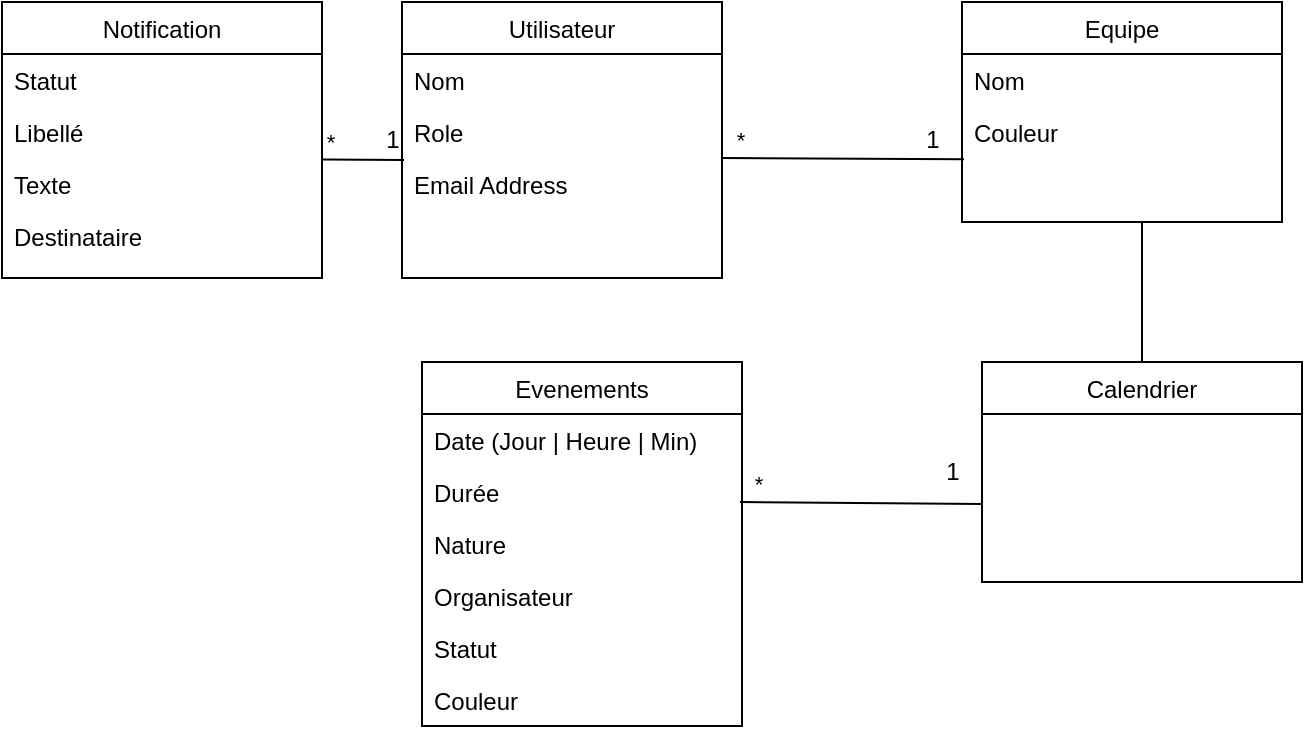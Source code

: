 <mxfile version="22.1.7" type="github">
  <diagram id="C5RBs43oDa-KdzZeNtuy" name="Page-1">
    <mxGraphModel dx="526" dy="331" grid="1" gridSize="10" guides="1" tooltips="1" connect="1" arrows="1" fold="1" page="1" pageScale="1" pageWidth="827" pageHeight="1169" math="0" shadow="0">
      <root>
        <mxCell id="WIyWlLk6GJQsqaUBKTNV-0" />
        <mxCell id="WIyWlLk6GJQsqaUBKTNV-1" parent="WIyWlLk6GJQsqaUBKTNV-0" />
        <mxCell id="zkfFHV4jXpPFQw0GAbJ--0" value="Utilisateur" style="swimlane;fontStyle=0;align=center;verticalAlign=top;childLayout=stackLayout;horizontal=1;startSize=26;horizontalStack=0;resizeParent=1;resizeLast=0;collapsible=1;marginBottom=0;rounded=0;shadow=0;strokeWidth=1;" parent="WIyWlLk6GJQsqaUBKTNV-1" vertex="1">
          <mxGeometry x="220" y="120" width="160" height="138" as="geometry">
            <mxRectangle x="220" y="120" width="160" height="26" as="alternateBounds" />
          </mxGeometry>
        </mxCell>
        <mxCell id="zkfFHV4jXpPFQw0GAbJ--1" value="Nom" style="text;align=left;verticalAlign=top;spacingLeft=4;spacingRight=4;overflow=hidden;rotatable=0;points=[[0,0.5],[1,0.5]];portConstraint=eastwest;" parent="zkfFHV4jXpPFQw0GAbJ--0" vertex="1">
          <mxGeometry y="26" width="160" height="26" as="geometry" />
        </mxCell>
        <mxCell id="zkfFHV4jXpPFQw0GAbJ--2" value="Role" style="text;align=left;verticalAlign=top;spacingLeft=4;spacingRight=4;overflow=hidden;rotatable=0;points=[[0,0.5],[1,0.5]];portConstraint=eastwest;rounded=0;shadow=0;html=0;" parent="zkfFHV4jXpPFQw0GAbJ--0" vertex="1">
          <mxGeometry y="52" width="160" height="26" as="geometry" />
        </mxCell>
        <mxCell id="zkfFHV4jXpPFQw0GAbJ--3" value="Email Address" style="text;align=left;verticalAlign=top;spacingLeft=4;spacingRight=4;overflow=hidden;rotatable=0;points=[[0,0.5],[1,0.5]];portConstraint=eastwest;rounded=0;shadow=0;html=0;" parent="zkfFHV4jXpPFQw0GAbJ--0" vertex="1">
          <mxGeometry y="78" width="160" height="26" as="geometry" />
        </mxCell>
        <mxCell id="zkfFHV4jXpPFQw0GAbJ--17" value="Equipe" style="swimlane;fontStyle=0;align=center;verticalAlign=top;childLayout=stackLayout;horizontal=1;startSize=26;horizontalStack=0;resizeParent=1;resizeLast=0;collapsible=1;marginBottom=0;rounded=0;shadow=0;strokeWidth=1;" parent="WIyWlLk6GJQsqaUBKTNV-1" vertex="1">
          <mxGeometry x="500" y="120" width="160" height="110" as="geometry">
            <mxRectangle x="550" y="140" width="160" height="26" as="alternateBounds" />
          </mxGeometry>
        </mxCell>
        <mxCell id="zkfFHV4jXpPFQw0GAbJ--18" value="Nom" style="text;align=left;verticalAlign=top;spacingLeft=4;spacingRight=4;overflow=hidden;rotatable=0;points=[[0,0.5],[1,0.5]];portConstraint=eastwest;" parent="zkfFHV4jXpPFQw0GAbJ--17" vertex="1">
          <mxGeometry y="26" width="160" height="26" as="geometry" />
        </mxCell>
        <mxCell id="zkfFHV4jXpPFQw0GAbJ--19" value="Couleur" style="text;align=left;verticalAlign=top;spacingLeft=4;spacingRight=4;overflow=hidden;rotatable=0;points=[[0,0.5],[1,0.5]];portConstraint=eastwest;rounded=0;shadow=0;html=0;" parent="zkfFHV4jXpPFQw0GAbJ--17" vertex="1">
          <mxGeometry y="52" width="160" height="26" as="geometry" />
        </mxCell>
        <mxCell id="dNTuBmnYAxBJfeJj60fb-1" value="" style="endArrow=none;html=1;rounded=0;entryX=0.006;entryY=1.024;entryDx=0;entryDy=0;entryPerimeter=0;" edge="1" parent="WIyWlLk6GJQsqaUBKTNV-1" target="zkfFHV4jXpPFQw0GAbJ--19">
          <mxGeometry width="50" height="50" relative="1" as="geometry">
            <mxPoint x="380" y="198" as="sourcePoint" />
            <mxPoint x="430" y="148" as="targetPoint" />
          </mxGeometry>
        </mxCell>
        <mxCell id="dNTuBmnYAxBJfeJj60fb-2" value="*" style="edgeLabel;html=1;align=center;verticalAlign=middle;resizable=0;points=[];" vertex="1" connectable="0" parent="dNTuBmnYAxBJfeJj60fb-1">
          <mxGeometry x="-0.862" y="1" relative="1" as="geometry">
            <mxPoint y="-8" as="offset" />
          </mxGeometry>
        </mxCell>
        <mxCell id="dNTuBmnYAxBJfeJj60fb-3" value="1&lt;br&gt;" style="text;html=1;align=center;verticalAlign=middle;resizable=0;points=[];autosize=1;strokeColor=none;fillColor=none;" vertex="1" parent="WIyWlLk6GJQsqaUBKTNV-1">
          <mxGeometry x="470" y="174" width="30" height="30" as="geometry" />
        </mxCell>
        <mxCell id="dNTuBmnYAxBJfeJj60fb-4" value="Calendrier" style="swimlane;fontStyle=0;align=center;verticalAlign=top;childLayout=stackLayout;horizontal=1;startSize=26;horizontalStack=0;resizeParent=1;resizeLast=0;collapsible=1;marginBottom=0;rounded=0;shadow=0;strokeWidth=1;" vertex="1" parent="WIyWlLk6GJQsqaUBKTNV-1">
          <mxGeometry x="510" y="300" width="160" height="110" as="geometry">
            <mxRectangle x="550" y="140" width="160" height="26" as="alternateBounds" />
          </mxGeometry>
        </mxCell>
        <mxCell id="dNTuBmnYAxBJfeJj60fb-7" value="" style="endArrow=none;html=1;rounded=0;exitX=0.5;exitY=0;exitDx=0;exitDy=0;" edge="1" parent="WIyWlLk6GJQsqaUBKTNV-1" source="dNTuBmnYAxBJfeJj60fb-4">
          <mxGeometry width="50" height="50" relative="1" as="geometry">
            <mxPoint x="590" y="290" as="sourcePoint" />
            <mxPoint x="590" y="230" as="targetPoint" />
          </mxGeometry>
        </mxCell>
        <mxCell id="dNTuBmnYAxBJfeJj60fb-8" value="Evenements" style="swimlane;fontStyle=0;align=center;verticalAlign=top;childLayout=stackLayout;horizontal=1;startSize=26;horizontalStack=0;resizeParent=1;resizeLast=0;collapsible=1;marginBottom=0;rounded=0;shadow=0;strokeWidth=1;" vertex="1" parent="WIyWlLk6GJQsqaUBKTNV-1">
          <mxGeometry x="230" y="300" width="160" height="182" as="geometry">
            <mxRectangle x="550" y="140" width="160" height="26" as="alternateBounds" />
          </mxGeometry>
        </mxCell>
        <mxCell id="dNTuBmnYAxBJfeJj60fb-9" value="Date (Jour | Heure | Min)" style="text;align=left;verticalAlign=top;spacingLeft=4;spacingRight=4;overflow=hidden;rotatable=0;points=[[0,0.5],[1,0.5]];portConstraint=eastwest;" vertex="1" parent="dNTuBmnYAxBJfeJj60fb-8">
          <mxGeometry y="26" width="160" height="26" as="geometry" />
        </mxCell>
        <mxCell id="dNTuBmnYAxBJfeJj60fb-10" value="Durée" style="text;align=left;verticalAlign=top;spacingLeft=4;spacingRight=4;overflow=hidden;rotatable=0;points=[[0,0.5],[1,0.5]];portConstraint=eastwest;rounded=0;shadow=0;html=0;" vertex="1" parent="dNTuBmnYAxBJfeJj60fb-8">
          <mxGeometry y="52" width="160" height="26" as="geometry" />
        </mxCell>
        <mxCell id="dNTuBmnYAxBJfeJj60fb-11" value="Nature" style="text;align=left;verticalAlign=top;spacingLeft=4;spacingRight=4;overflow=hidden;rotatable=0;points=[[0,0.5],[1,0.5]];portConstraint=eastwest;rounded=0;shadow=0;html=0;" vertex="1" parent="dNTuBmnYAxBJfeJj60fb-8">
          <mxGeometry y="78" width="160" height="26" as="geometry" />
        </mxCell>
        <mxCell id="dNTuBmnYAxBJfeJj60fb-13" value="Organisateur" style="text;align=left;verticalAlign=top;spacingLeft=4;spacingRight=4;overflow=hidden;rotatable=0;points=[[0,0.5],[1,0.5]];portConstraint=eastwest;rounded=0;shadow=0;html=0;" vertex="1" parent="dNTuBmnYAxBJfeJj60fb-8">
          <mxGeometry y="104" width="160" height="26" as="geometry" />
        </mxCell>
        <mxCell id="dNTuBmnYAxBJfeJj60fb-14" value="Statut&#xa;" style="text;align=left;verticalAlign=top;spacingLeft=4;spacingRight=4;overflow=hidden;rotatable=0;points=[[0,0.5],[1,0.5]];portConstraint=eastwest;rounded=0;shadow=0;html=0;" vertex="1" parent="dNTuBmnYAxBJfeJj60fb-8">
          <mxGeometry y="130" width="160" height="26" as="geometry" />
        </mxCell>
        <mxCell id="dNTuBmnYAxBJfeJj60fb-15" value="Couleur" style="text;align=left;verticalAlign=top;spacingLeft=4;spacingRight=4;overflow=hidden;rotatable=0;points=[[0,0.5],[1,0.5]];portConstraint=eastwest;rounded=0;shadow=0;html=0;" vertex="1" parent="dNTuBmnYAxBJfeJj60fb-8">
          <mxGeometry y="156" width="160" height="26" as="geometry" />
        </mxCell>
        <mxCell id="dNTuBmnYAxBJfeJj60fb-16" value="" style="endArrow=none;html=1;rounded=0;entryX=0.006;entryY=1.024;entryDx=0;entryDy=0;entryPerimeter=0;" edge="1" parent="WIyWlLk6GJQsqaUBKTNV-1">
          <mxGeometry width="50" height="50" relative="1" as="geometry">
            <mxPoint x="389" y="370" as="sourcePoint" />
            <mxPoint x="510" y="371" as="targetPoint" />
          </mxGeometry>
        </mxCell>
        <mxCell id="dNTuBmnYAxBJfeJj60fb-17" value="*" style="edgeLabel;html=1;align=center;verticalAlign=middle;resizable=0;points=[];" vertex="1" connectable="0" parent="dNTuBmnYAxBJfeJj60fb-16">
          <mxGeometry x="-0.862" y="1" relative="1" as="geometry">
            <mxPoint y="-8" as="offset" />
          </mxGeometry>
        </mxCell>
        <mxCell id="dNTuBmnYAxBJfeJj60fb-18" value="1&lt;br&gt;" style="text;html=1;align=center;verticalAlign=middle;resizable=0;points=[];autosize=1;strokeColor=none;fillColor=none;" vertex="1" parent="WIyWlLk6GJQsqaUBKTNV-1">
          <mxGeometry x="480" y="340" width="30" height="30" as="geometry" />
        </mxCell>
        <mxCell id="dNTuBmnYAxBJfeJj60fb-19" value="Notification" style="swimlane;fontStyle=0;align=center;verticalAlign=top;childLayout=stackLayout;horizontal=1;startSize=26;horizontalStack=0;resizeParent=1;resizeLast=0;collapsible=1;marginBottom=0;rounded=0;shadow=0;strokeWidth=1;" vertex="1" parent="WIyWlLk6GJQsqaUBKTNV-1">
          <mxGeometry x="20" y="120" width="160" height="138" as="geometry">
            <mxRectangle x="220" y="120" width="160" height="26" as="alternateBounds" />
          </mxGeometry>
        </mxCell>
        <mxCell id="dNTuBmnYAxBJfeJj60fb-20" value="Statut" style="text;align=left;verticalAlign=top;spacingLeft=4;spacingRight=4;overflow=hidden;rotatable=0;points=[[0,0.5],[1,0.5]];portConstraint=eastwest;" vertex="1" parent="dNTuBmnYAxBJfeJj60fb-19">
          <mxGeometry y="26" width="160" height="26" as="geometry" />
        </mxCell>
        <mxCell id="dNTuBmnYAxBJfeJj60fb-21" value="Libellé" style="text;align=left;verticalAlign=top;spacingLeft=4;spacingRight=4;overflow=hidden;rotatable=0;points=[[0,0.5],[1,0.5]];portConstraint=eastwest;rounded=0;shadow=0;html=0;" vertex="1" parent="dNTuBmnYAxBJfeJj60fb-19">
          <mxGeometry y="52" width="160" height="26" as="geometry" />
        </mxCell>
        <mxCell id="dNTuBmnYAxBJfeJj60fb-24" value="" style="endArrow=none;html=1;rounded=0;entryX=0.006;entryY=1.024;entryDx=0;entryDy=0;entryPerimeter=0;exitX=1.003;exitY=0.031;exitDx=0;exitDy=0;exitPerimeter=0;" edge="1" parent="dNTuBmnYAxBJfeJj60fb-19" source="dNTuBmnYAxBJfeJj60fb-22">
          <mxGeometry width="50" height="50" relative="1" as="geometry">
            <mxPoint x="80" y="78" as="sourcePoint" />
            <mxPoint x="201" y="79" as="targetPoint" />
          </mxGeometry>
        </mxCell>
        <mxCell id="dNTuBmnYAxBJfeJj60fb-25" value="*" style="edgeLabel;html=1;align=center;verticalAlign=middle;resizable=0;points=[];" vertex="1" connectable="0" parent="dNTuBmnYAxBJfeJj60fb-24">
          <mxGeometry x="-0.862" y="1" relative="1" as="geometry">
            <mxPoint y="-8" as="offset" />
          </mxGeometry>
        </mxCell>
        <mxCell id="dNTuBmnYAxBJfeJj60fb-22" value="Texte" style="text;align=left;verticalAlign=top;spacingLeft=4;spacingRight=4;overflow=hidden;rotatable=0;points=[[0,0.5],[1,0.5]];portConstraint=eastwest;rounded=0;shadow=0;html=0;" vertex="1" parent="dNTuBmnYAxBJfeJj60fb-19">
          <mxGeometry y="78" width="160" height="26" as="geometry" />
        </mxCell>
        <mxCell id="dNTuBmnYAxBJfeJj60fb-27" value="Destinataire" style="text;align=left;verticalAlign=top;spacingLeft=4;spacingRight=4;overflow=hidden;rotatable=0;points=[[0,0.5],[1,0.5]];portConstraint=eastwest;rounded=0;shadow=0;html=0;" vertex="1" parent="dNTuBmnYAxBJfeJj60fb-19">
          <mxGeometry y="104" width="160" height="26" as="geometry" />
        </mxCell>
        <mxCell id="dNTuBmnYAxBJfeJj60fb-26" value="1&lt;br&gt;" style="text;html=1;align=center;verticalAlign=middle;resizable=0;points=[];autosize=1;strokeColor=none;fillColor=none;" vertex="1" parent="WIyWlLk6GJQsqaUBKTNV-1">
          <mxGeometry x="200" y="174" width="30" height="30" as="geometry" />
        </mxCell>
      </root>
    </mxGraphModel>
  </diagram>
</mxfile>
